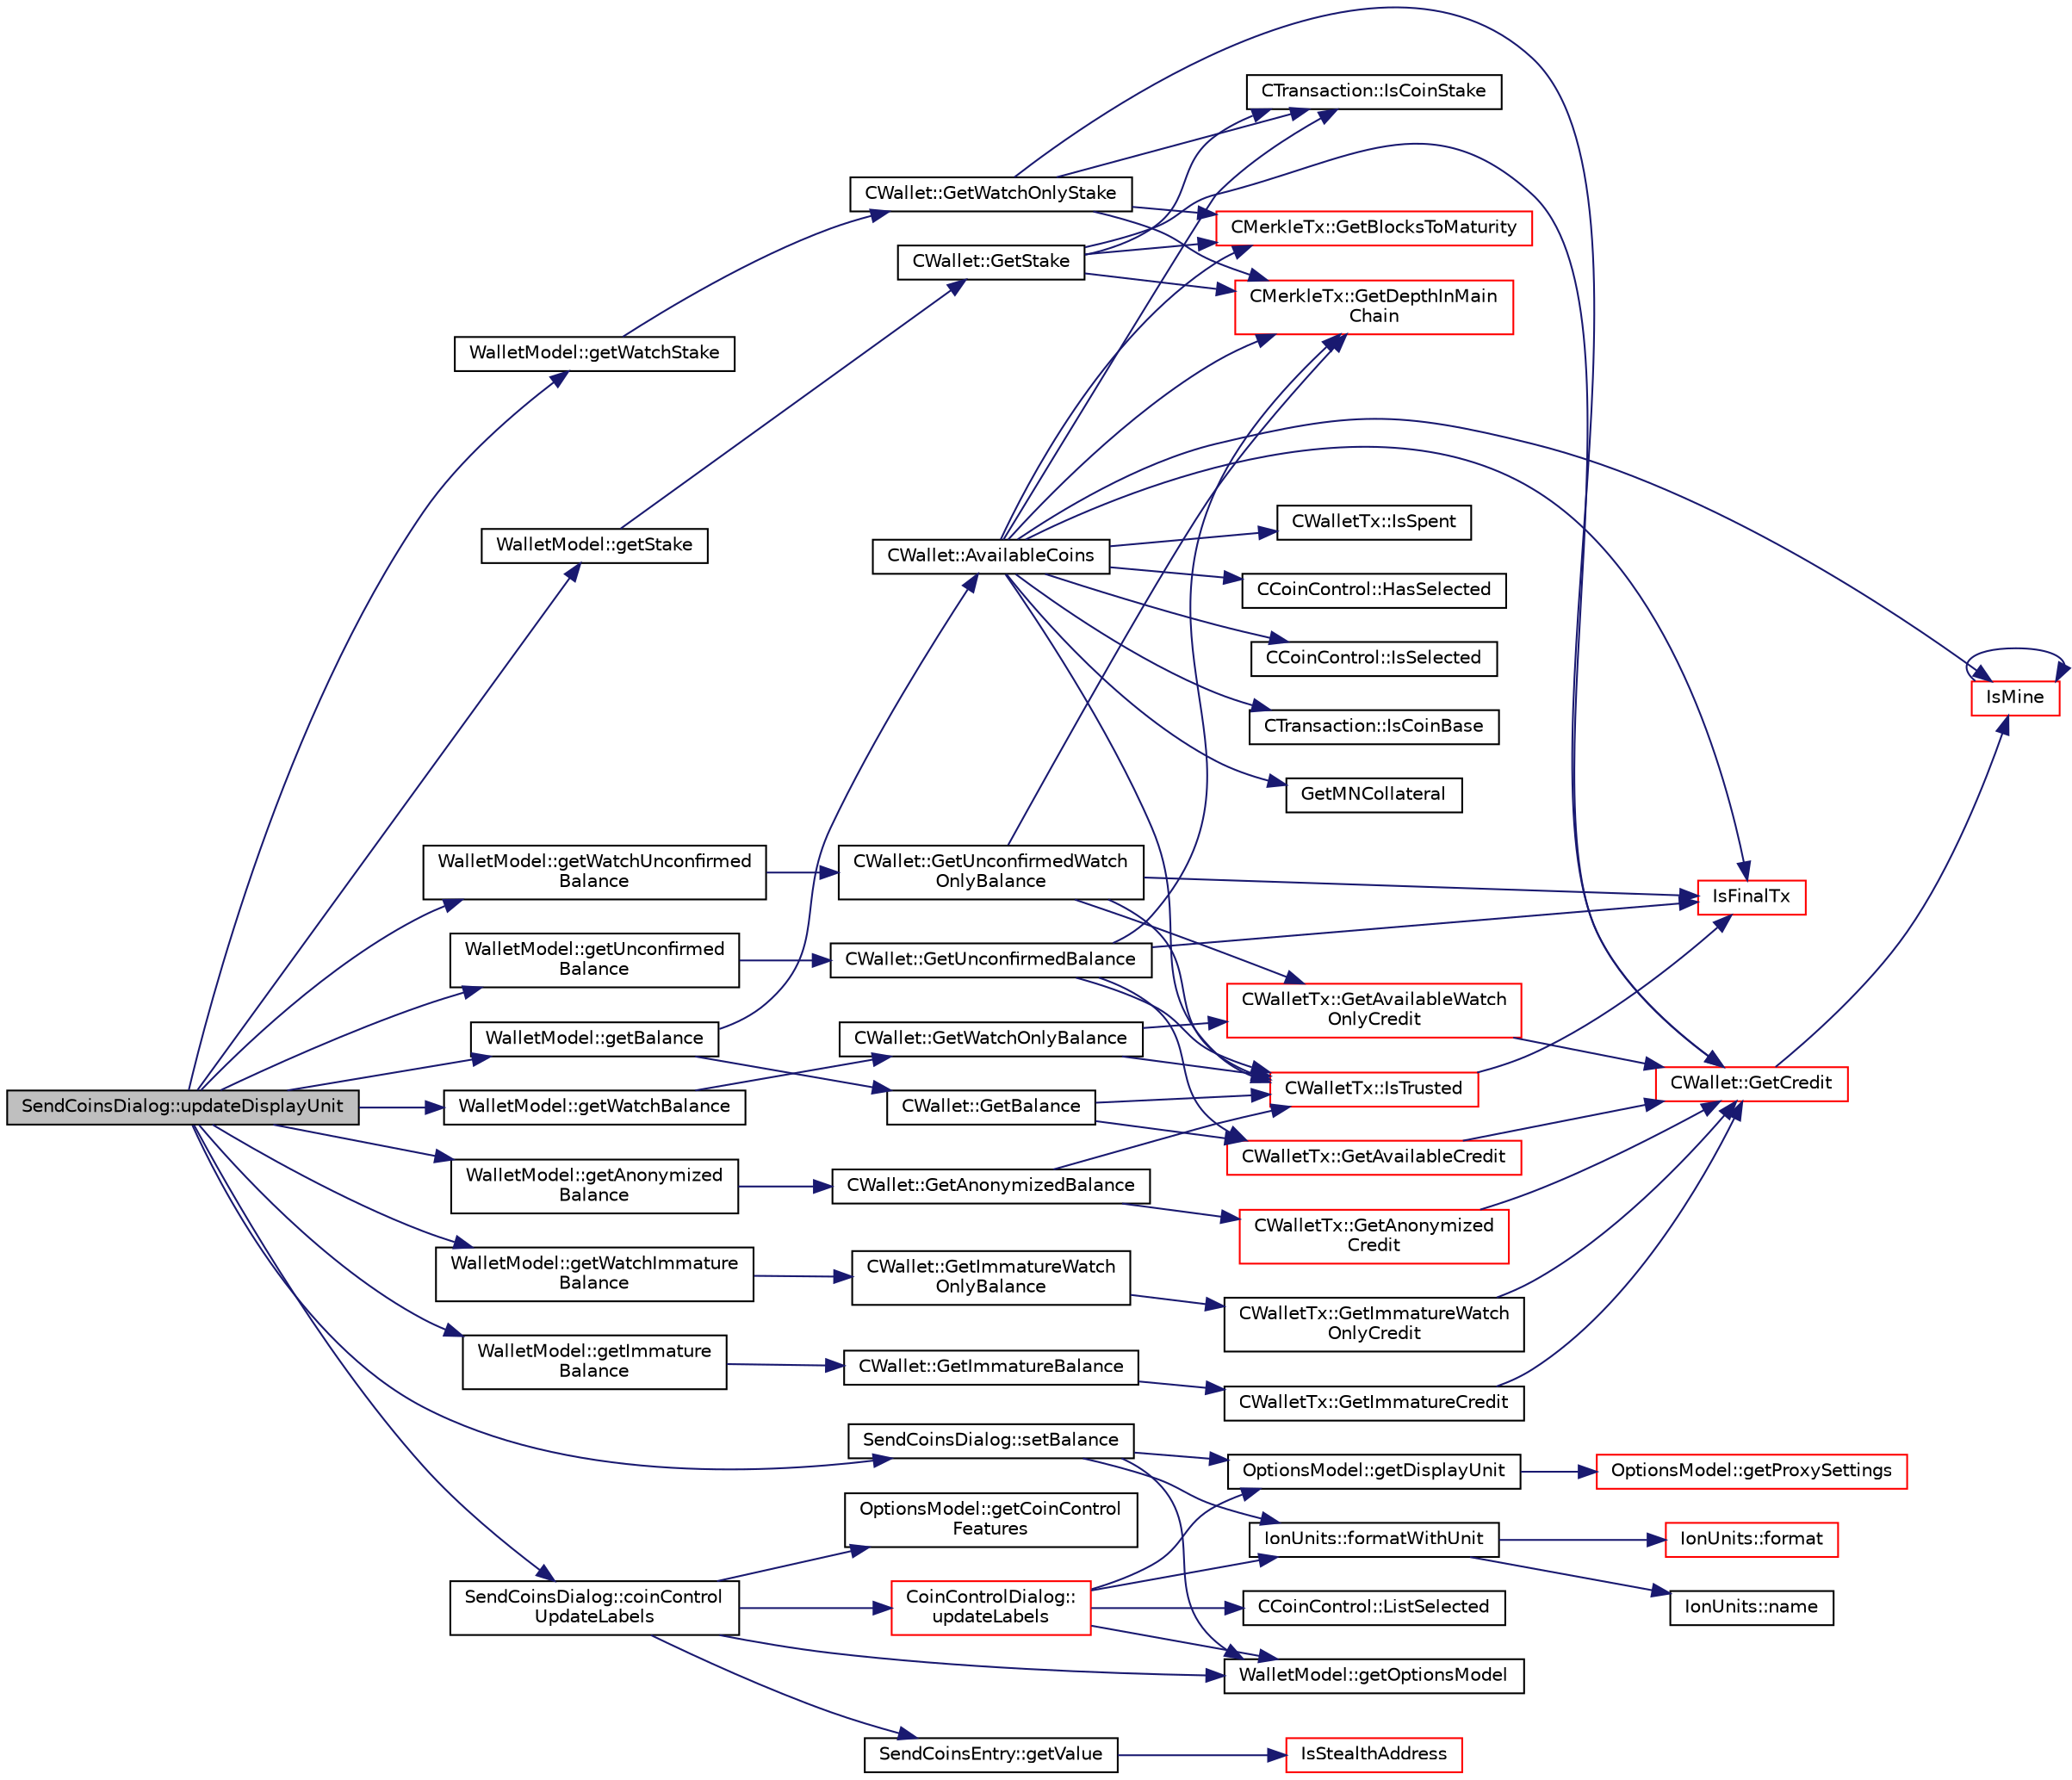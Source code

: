 digraph "SendCoinsDialog::updateDisplayUnit"
{
  edge [fontname="Helvetica",fontsize="10",labelfontname="Helvetica",labelfontsize="10"];
  node [fontname="Helvetica",fontsize="10",shape=record];
  rankdir="LR";
  Node1654 [label="SendCoinsDialog::updateDisplayUnit",height=0.2,width=0.4,color="black", fillcolor="grey75", style="filled", fontcolor="black"];
  Node1654 -> Node1655 [color="midnightblue",fontsize="10",style="solid",fontname="Helvetica"];
  Node1655 [label="SendCoinsDialog::setBalance",height=0.2,width=0.4,color="black", fillcolor="white", style="filled",URL="$d6/de6/class_send_coins_dialog.html#a7f02f2589cb65b508ccb3b02aad06979"];
  Node1655 -> Node1656 [color="midnightblue",fontsize="10",style="solid",fontname="Helvetica"];
  Node1656 [label="WalletModel::getOptionsModel",height=0.2,width=0.4,color="black", fillcolor="white", style="filled",URL="$d4/d27/class_wallet_model.html#a96d53e56b3f8f07537ea2523f7a7d300"];
  Node1655 -> Node1657 [color="midnightblue",fontsize="10",style="solid",fontname="Helvetica"];
  Node1657 [label="IonUnits::formatWithUnit",height=0.2,width=0.4,color="black", fillcolor="white", style="filled",URL="$d7/dab/class_ion_units.html#a07052cd4b4b8496b73ffe657432a8624",tooltip="Format as string (with unit) "];
  Node1657 -> Node1658 [color="midnightblue",fontsize="10",style="solid",fontname="Helvetica"];
  Node1658 [label="IonUnits::format",height=0.2,width=0.4,color="red", fillcolor="white", style="filled",URL="$d7/dab/class_ion_units.html#a7cf8cdbd0a24c418ae91b511fac5bee4",tooltip="Format as string. "];
  Node1657 -> Node1662 [color="midnightblue",fontsize="10",style="solid",fontname="Helvetica"];
  Node1662 [label="IonUnits::name",height=0.2,width=0.4,color="black", fillcolor="white", style="filled",URL="$d7/dab/class_ion_units.html#a5bb4881389b09aeeb0bc235e87e0a42f",tooltip="Short name. "];
  Node1655 -> Node1663 [color="midnightblue",fontsize="10",style="solid",fontname="Helvetica"];
  Node1663 [label="OptionsModel::getDisplayUnit",height=0.2,width=0.4,color="black", fillcolor="white", style="filled",URL="$da/d1f/class_options_model.html#a3b6e4d4ef42be3aaba315b8cd14f468e"];
  Node1663 -> Node1664 [color="midnightblue",fontsize="10",style="solid",fontname="Helvetica"];
  Node1664 [label="OptionsModel::getProxySettings",height=0.2,width=0.4,color="red", fillcolor="white", style="filled",URL="$da/d1f/class_options_model.html#a0fa582a801df3753c2c50840c40bb350"];
  Node1654 -> Node1666 [color="midnightblue",fontsize="10",style="solid",fontname="Helvetica"];
  Node1666 [label="WalletModel::getBalance",height=0.2,width=0.4,color="black", fillcolor="white", style="filled",URL="$d4/d27/class_wallet_model.html#a4d2cb225a19b89c64f4b5d81faf89beb"];
  Node1666 -> Node1667 [color="midnightblue",fontsize="10",style="solid",fontname="Helvetica"];
  Node1667 [label="CWallet::AvailableCoins",height=0.2,width=0.4,color="black", fillcolor="white", style="filled",URL="$d2/de5/class_c_wallet.html#a0f950dede91de2be32ea8c43a40469ab"];
  Node1667 -> Node1668 [color="midnightblue",fontsize="10",style="solid",fontname="Helvetica"];
  Node1668 [label="IsFinalTx",height=0.2,width=0.4,color="red", fillcolor="white", style="filled",URL="$df/d0a/main_8cpp.html#adc332cd7ac94e639bb4239618341be19"];
  Node1667 -> Node1672 [color="midnightblue",fontsize="10",style="solid",fontname="Helvetica"];
  Node1672 [label="CWalletTx::IsTrusted",height=0.2,width=0.4,color="red", fillcolor="white", style="filled",URL="$d6/d53/class_c_wallet_tx.html#a71efb0d5b5def8ae00a1d74b8741bfcb"];
  Node1672 -> Node1668 [color="midnightblue",fontsize="10",style="solid",fontname="Helvetica"];
  Node1667 -> Node1677 [color="midnightblue",fontsize="10",style="solid",fontname="Helvetica"];
  Node1677 [label="CTransaction::IsCoinBase",height=0.2,width=0.4,color="black", fillcolor="white", style="filled",URL="$df/d43/class_c_transaction.html#a96256e8ac1bf79ad9c057e48c41132dd"];
  Node1667 -> Node1678 [color="midnightblue",fontsize="10",style="solid",fontname="Helvetica"];
  Node1678 [label="CMerkleTx::GetBlocksToMaturity",height=0.2,width=0.4,color="red", fillcolor="white", style="filled",URL="$d1/dff/class_c_merkle_tx.html#a69ebd437f7b44169659c3527fe73b6ab"];
  Node1667 -> Node1680 [color="midnightblue",fontsize="10",style="solid",fontname="Helvetica"];
  Node1680 [label="CTransaction::IsCoinStake",height=0.2,width=0.4,color="black", fillcolor="white", style="filled",URL="$df/d43/class_c_transaction.html#ace4278a41a296d40dcf5fb2b9cf007ec"];
  Node1667 -> Node1681 [color="midnightblue",fontsize="10",style="solid",fontname="Helvetica"];
  Node1681 [label="CMerkleTx::GetDepthInMain\lChain",height=0.2,width=0.4,color="red", fillcolor="white", style="filled",URL="$d1/dff/class_c_merkle_tx.html#a887a9f1a0b7fc64b43e42cec76b38ef9"];
  Node1667 -> Node1684 [color="midnightblue",fontsize="10",style="solid",fontname="Helvetica"];
  Node1684 [label="GetMNCollateral",height=0.2,width=0.4,color="black", fillcolor="white", style="filled",URL="$d4/dbf/main_8h.html#a7ecfeb5987564d84c46a6715d4c3a2df"];
  Node1667 -> Node1675 [color="midnightblue",fontsize="10",style="solid",fontname="Helvetica"];
  Node1675 [label="IsMine",height=0.2,width=0.4,color="red", fillcolor="white", style="filled",URL="$dd/d0f/script_8cpp.html#adc59cf67d903c1ba1ef225561b85bfce"];
  Node1675 -> Node1675 [color="midnightblue",fontsize="10",style="solid",fontname="Helvetica"];
  Node1667 -> Node1685 [color="midnightblue",fontsize="10",style="solid",fontname="Helvetica"];
  Node1685 [label="CWalletTx::IsSpent",height=0.2,width=0.4,color="black", fillcolor="white", style="filled",URL="$d6/d53/class_c_wallet_tx.html#a6b01c779a9ddc9d3554b7ec1b770f512"];
  Node1667 -> Node1686 [color="midnightblue",fontsize="10",style="solid",fontname="Helvetica"];
  Node1686 [label="CCoinControl::HasSelected",height=0.2,width=0.4,color="black", fillcolor="white", style="filled",URL="$dc/d48/class_c_coin_control.html#a20b259681a7c62b2119256a4862091ac"];
  Node1667 -> Node1687 [color="midnightblue",fontsize="10",style="solid",fontname="Helvetica"];
  Node1687 [label="CCoinControl::IsSelected",height=0.2,width=0.4,color="black", fillcolor="white", style="filled",URL="$dc/d48/class_c_coin_control.html#adcd674d510015f3212e489ab6bd74067"];
  Node1666 -> Node1688 [color="midnightblue",fontsize="10",style="solid",fontname="Helvetica"];
  Node1688 [label="CWallet::GetBalance",height=0.2,width=0.4,color="black", fillcolor="white", style="filled",URL="$d2/de5/class_c_wallet.html#aa6522c2833bc0a84d216cf102b51ba05"];
  Node1688 -> Node1672 [color="midnightblue",fontsize="10",style="solid",fontname="Helvetica"];
  Node1688 -> Node1689 [color="midnightblue",fontsize="10",style="solid",fontname="Helvetica"];
  Node1689 [label="CWalletTx::GetAvailableCredit",height=0.2,width=0.4,color="red", fillcolor="white", style="filled",URL="$d6/d53/class_c_wallet_tx.html#af3c82ba365c720dd3d929b86bf432ef6"];
  Node1689 -> Node1690 [color="midnightblue",fontsize="10",style="solid",fontname="Helvetica"];
  Node1690 [label="CWallet::GetCredit",height=0.2,width=0.4,color="red", fillcolor="white", style="filled",URL="$d2/de5/class_c_wallet.html#aa60b69c7d4ea6063ed83b13d7c6fe695"];
  Node1690 -> Node1675 [color="midnightblue",fontsize="10",style="solid",fontname="Helvetica"];
  Node1654 -> Node1692 [color="midnightblue",fontsize="10",style="solid",fontname="Helvetica"];
  Node1692 [label="WalletModel::getStake",height=0.2,width=0.4,color="black", fillcolor="white", style="filled",URL="$d4/d27/class_wallet_model.html#a52610e28004228368104550b2e652872"];
  Node1692 -> Node1693 [color="midnightblue",fontsize="10",style="solid",fontname="Helvetica"];
  Node1693 [label="CWallet::GetStake",height=0.2,width=0.4,color="black", fillcolor="white", style="filled",URL="$d2/de5/class_c_wallet.html#a87a52700330336da4957026c091916d8"];
  Node1693 -> Node1680 [color="midnightblue",fontsize="10",style="solid",fontname="Helvetica"];
  Node1693 -> Node1678 [color="midnightblue",fontsize="10",style="solid",fontname="Helvetica"];
  Node1693 -> Node1681 [color="midnightblue",fontsize="10",style="solid",fontname="Helvetica"];
  Node1693 -> Node1690 [color="midnightblue",fontsize="10",style="solid",fontname="Helvetica"];
  Node1654 -> Node1694 [color="midnightblue",fontsize="10",style="solid",fontname="Helvetica"];
  Node1694 [label="WalletModel::getUnconfirmed\lBalance",height=0.2,width=0.4,color="black", fillcolor="white", style="filled",URL="$d4/d27/class_wallet_model.html#a5028f20a33e0d17942abeea537916736"];
  Node1694 -> Node1695 [color="midnightblue",fontsize="10",style="solid",fontname="Helvetica"];
  Node1695 [label="CWallet::GetUnconfirmedBalance",height=0.2,width=0.4,color="black", fillcolor="white", style="filled",URL="$d2/de5/class_c_wallet.html#a6e6e1497535d499242c2f2a76d1cbe63"];
  Node1695 -> Node1668 [color="midnightblue",fontsize="10",style="solid",fontname="Helvetica"];
  Node1695 -> Node1672 [color="midnightblue",fontsize="10",style="solid",fontname="Helvetica"];
  Node1695 -> Node1681 [color="midnightblue",fontsize="10",style="solid",fontname="Helvetica"];
  Node1695 -> Node1689 [color="midnightblue",fontsize="10",style="solid",fontname="Helvetica"];
  Node1654 -> Node1696 [color="midnightblue",fontsize="10",style="solid",fontname="Helvetica"];
  Node1696 [label="WalletModel::getImmature\lBalance",height=0.2,width=0.4,color="black", fillcolor="white", style="filled",URL="$d4/d27/class_wallet_model.html#ac5dbbc28b2c8ecd2e00fb45c6a2cb6f8"];
  Node1696 -> Node1697 [color="midnightblue",fontsize="10",style="solid",fontname="Helvetica"];
  Node1697 [label="CWallet::GetImmatureBalance",height=0.2,width=0.4,color="black", fillcolor="white", style="filled",URL="$d2/de5/class_c_wallet.html#a6ab8dfa75c5c8d5539325f3981697964"];
  Node1697 -> Node1698 [color="midnightblue",fontsize="10",style="solid",fontname="Helvetica"];
  Node1698 [label="CWalletTx::GetImmatureCredit",height=0.2,width=0.4,color="black", fillcolor="white", style="filled",URL="$d6/d53/class_c_wallet_tx.html#a19bb617269ab1ce42f5d18e1f1f8db09"];
  Node1698 -> Node1690 [color="midnightblue",fontsize="10",style="solid",fontname="Helvetica"];
  Node1654 -> Node1699 [color="midnightblue",fontsize="10",style="solid",fontname="Helvetica"];
  Node1699 [label="WalletModel::getAnonymized\lBalance",height=0.2,width=0.4,color="black", fillcolor="white", style="filled",URL="$d4/d27/class_wallet_model.html#a3b4c7b849fca17bb1f8e315e23e68c7d"];
  Node1699 -> Node1700 [color="midnightblue",fontsize="10",style="solid",fontname="Helvetica"];
  Node1700 [label="CWallet::GetAnonymizedBalance",height=0.2,width=0.4,color="black", fillcolor="white", style="filled",URL="$d2/de5/class_c_wallet.html#ad71e805ab9614962a57cb931e91b4297"];
  Node1700 -> Node1672 [color="midnightblue",fontsize="10",style="solid",fontname="Helvetica"];
  Node1700 -> Node1701 [color="midnightblue",fontsize="10",style="solid",fontname="Helvetica"];
  Node1701 [label="CWalletTx::GetAnonymized\lCredit",height=0.2,width=0.4,color="red", fillcolor="white", style="filled",URL="$d6/d53/class_c_wallet_tx.html#a49cae757845e1bf0cb3c8e17bd96d4a1"];
  Node1701 -> Node1690 [color="midnightblue",fontsize="10",style="solid",fontname="Helvetica"];
  Node1654 -> Node1705 [color="midnightblue",fontsize="10",style="solid",fontname="Helvetica"];
  Node1705 [label="WalletModel::getWatchBalance",height=0.2,width=0.4,color="black", fillcolor="white", style="filled",URL="$d4/d27/class_wallet_model.html#a6d9050286d99bccb4a28a8d88f0ca5f8"];
  Node1705 -> Node1706 [color="midnightblue",fontsize="10",style="solid",fontname="Helvetica"];
  Node1706 [label="CWallet::GetWatchOnlyBalance",height=0.2,width=0.4,color="black", fillcolor="white", style="filled",URL="$d2/de5/class_c_wallet.html#a92a58ebac7d7d398597657600db56611"];
  Node1706 -> Node1672 [color="midnightblue",fontsize="10",style="solid",fontname="Helvetica"];
  Node1706 -> Node1707 [color="midnightblue",fontsize="10",style="solid",fontname="Helvetica"];
  Node1707 [label="CWalletTx::GetAvailableWatch\lOnlyCredit",height=0.2,width=0.4,color="red", fillcolor="white", style="filled",URL="$d6/d53/class_c_wallet_tx.html#ac78c4da3c420b2b28370cba7044dd68d"];
  Node1707 -> Node1690 [color="midnightblue",fontsize="10",style="solid",fontname="Helvetica"];
  Node1654 -> Node1708 [color="midnightblue",fontsize="10",style="solid",fontname="Helvetica"];
  Node1708 [label="WalletModel::getWatchStake",height=0.2,width=0.4,color="black", fillcolor="white", style="filled",URL="$d4/d27/class_wallet_model.html#a0ce2b0a7228e7c8f11e083d20ff005a3"];
  Node1708 -> Node1709 [color="midnightblue",fontsize="10",style="solid",fontname="Helvetica"];
  Node1709 [label="CWallet::GetWatchOnlyStake",height=0.2,width=0.4,color="black", fillcolor="white", style="filled",URL="$d2/de5/class_c_wallet.html#a82b1de8131c2cdd7ec158a06f42586e0"];
  Node1709 -> Node1680 [color="midnightblue",fontsize="10",style="solid",fontname="Helvetica"];
  Node1709 -> Node1678 [color="midnightblue",fontsize="10",style="solid",fontname="Helvetica"];
  Node1709 -> Node1681 [color="midnightblue",fontsize="10",style="solid",fontname="Helvetica"];
  Node1709 -> Node1690 [color="midnightblue",fontsize="10",style="solid",fontname="Helvetica"];
  Node1654 -> Node1710 [color="midnightblue",fontsize="10",style="solid",fontname="Helvetica"];
  Node1710 [label="WalletModel::getWatchUnconfirmed\lBalance",height=0.2,width=0.4,color="black", fillcolor="white", style="filled",URL="$d4/d27/class_wallet_model.html#a691b35afd9aff056e1398fd057691ff1"];
  Node1710 -> Node1711 [color="midnightblue",fontsize="10",style="solid",fontname="Helvetica"];
  Node1711 [label="CWallet::GetUnconfirmedWatch\lOnlyBalance",height=0.2,width=0.4,color="black", fillcolor="white", style="filled",URL="$d2/de5/class_c_wallet.html#ab0c110f14f0429f9de594b2293837621"];
  Node1711 -> Node1668 [color="midnightblue",fontsize="10",style="solid",fontname="Helvetica"];
  Node1711 -> Node1672 [color="midnightblue",fontsize="10",style="solid",fontname="Helvetica"];
  Node1711 -> Node1681 [color="midnightblue",fontsize="10",style="solid",fontname="Helvetica"];
  Node1711 -> Node1707 [color="midnightblue",fontsize="10",style="solid",fontname="Helvetica"];
  Node1654 -> Node1712 [color="midnightblue",fontsize="10",style="solid",fontname="Helvetica"];
  Node1712 [label="WalletModel::getWatchImmature\lBalance",height=0.2,width=0.4,color="black", fillcolor="white", style="filled",URL="$d4/d27/class_wallet_model.html#a9da743fbe881d4928eeafc48f50ef3d5"];
  Node1712 -> Node1713 [color="midnightblue",fontsize="10",style="solid",fontname="Helvetica"];
  Node1713 [label="CWallet::GetImmatureWatch\lOnlyBalance",height=0.2,width=0.4,color="black", fillcolor="white", style="filled",URL="$d2/de5/class_c_wallet.html#a1372ba886aaeda65bf28758c9ccb65b4"];
  Node1713 -> Node1714 [color="midnightblue",fontsize="10",style="solid",fontname="Helvetica"];
  Node1714 [label="CWalletTx::GetImmatureWatch\lOnlyCredit",height=0.2,width=0.4,color="black", fillcolor="white", style="filled",URL="$d6/d53/class_c_wallet_tx.html#a72f8eabb937fe06b415316c2ef4ea510"];
  Node1714 -> Node1690 [color="midnightblue",fontsize="10",style="solid",fontname="Helvetica"];
  Node1654 -> Node1715 [color="midnightblue",fontsize="10",style="solid",fontname="Helvetica"];
  Node1715 [label="SendCoinsDialog::coinControl\lUpdateLabels",height=0.2,width=0.4,color="black", fillcolor="white", style="filled",URL="$d6/de6/class_send_coins_dialog.html#ae4f429aabcaf309aa314b90049be2a74"];
  Node1715 -> Node1656 [color="midnightblue",fontsize="10",style="solid",fontname="Helvetica"];
  Node1715 -> Node1716 [color="midnightblue",fontsize="10",style="solid",fontname="Helvetica"];
  Node1716 [label="OptionsModel::getCoinControl\lFeatures",height=0.2,width=0.4,color="black", fillcolor="white", style="filled",URL="$da/d1f/class_options_model.html#ace6c871068f613aee277e37bfdc988c0"];
  Node1715 -> Node1717 [color="midnightblue",fontsize="10",style="solid",fontname="Helvetica"];
  Node1717 [label="SendCoinsEntry::getValue",height=0.2,width=0.4,color="black", fillcolor="white", style="filled",URL="$d0/dbc/class_send_coins_entry.html#af36fb0ed9e2e07079c1a982b31e793c8"];
  Node1717 -> Node1718 [color="midnightblue",fontsize="10",style="solid",fontname="Helvetica"];
  Node1718 [label="IsStealthAddress",height=0.2,width=0.4,color="red", fillcolor="white", style="filled",URL="$db/d2d/stealth_8cpp.html#a26c89afcb720e8b1a9c9dadaee26757b"];
  Node1715 -> Node1722 [color="midnightblue",fontsize="10",style="solid",fontname="Helvetica"];
  Node1722 [label="CoinControlDialog::\lupdateLabels",height=0.2,width=0.4,color="red", fillcolor="white", style="filled",URL="$dd/dfb/class_coin_control_dialog.html#a4fc60e89b097952ff22dc0f9c58c87d9"];
  Node1722 -> Node1723 [color="midnightblue",fontsize="10",style="solid",fontname="Helvetica"];
  Node1723 [label="CCoinControl::ListSelected",height=0.2,width=0.4,color="black", fillcolor="white", style="filled",URL="$dc/d48/class_c_coin_control.html#a176b3a32b5f623fe25b8e61ca561422e"];
  Node1722 -> Node1656 [color="midnightblue",fontsize="10",style="solid",fontname="Helvetica"];
  Node1722 -> Node1663 [color="midnightblue",fontsize="10",style="solid",fontname="Helvetica"];
  Node1722 -> Node1657 [color="midnightblue",fontsize="10",style="solid",fontname="Helvetica"];
}
